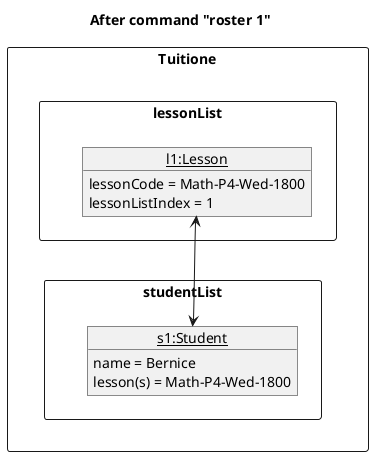 @startuml
'https://plantuml.com/object-diagram

title After command "roster 1"

package Tuitione <<rectangle>> {

    package lessonList <<rectangle>> {
        object "<u>l1:Lesson" as Lesson1 {
        lessonCode = Math-P4-Wed-1800
        lessonListIndex = 1
        }
    }

    package studentList <<rectangle>> {
        object "<u>s1:Student" as Student1 {
        name = Bernice
        lesson(s) = Math-P4-Wed-1800
        }
    }
}

studentList -[hidden]up-> lessonList

Lesson1 <--> Student1

@end
